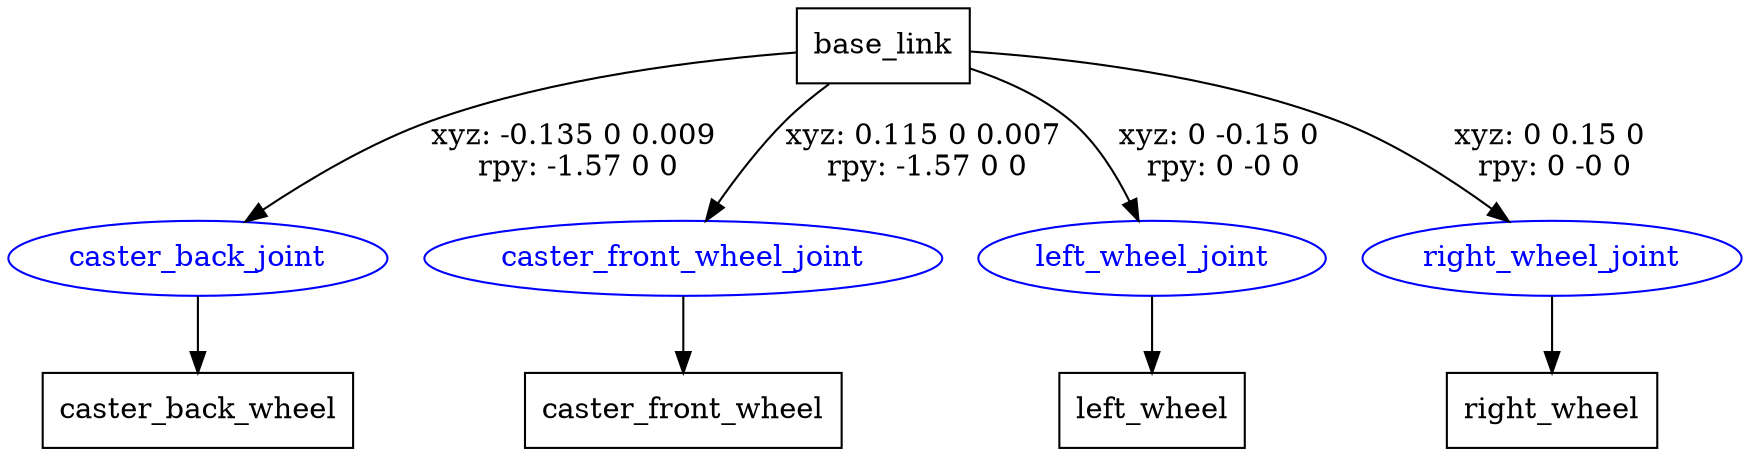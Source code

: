 digraph G {
node [shape=box];
"base_link" [label="base_link"];
"caster_back_wheel" [label="caster_back_wheel"];
"caster_front_wheel" [label="caster_front_wheel"];
"left_wheel" [label="left_wheel"];
"right_wheel" [label="right_wheel"];
node [shape=ellipse, color=blue, fontcolor=blue];
"base_link" -> "caster_back_joint" [label="xyz: -0.135 0 0.009 \nrpy: -1.57 0 0"]
"caster_back_joint" -> "caster_back_wheel"
"base_link" -> "caster_front_wheel_joint" [label="xyz: 0.115 0 0.007 \nrpy: -1.57 0 0"]
"caster_front_wheel_joint" -> "caster_front_wheel"
"base_link" -> "left_wheel_joint" [label="xyz: 0 -0.15 0 \nrpy: 0 -0 0"]
"left_wheel_joint" -> "left_wheel"
"base_link" -> "right_wheel_joint" [label="xyz: 0 0.15 0 \nrpy: 0 -0 0"]
"right_wheel_joint" -> "right_wheel"
}

